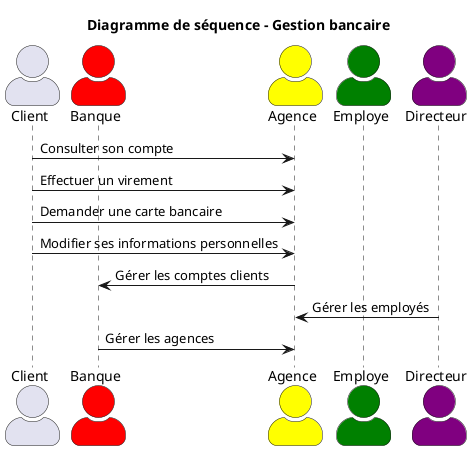 @startuml

skinparam actorStyle awesome
title Diagramme de séquence - Gestion bancaire

actor Client
actor Banque #red
actor Agence #yellow
actor Employe #green
actor Directeur #purple

Client -> Agence: Consulter son compte
Client -> Agence: Effectuer un virement
Client -> Agence: Demander une carte bancaire
Client -> Agence: Modifier ses informations personnelles
Agence -> Banque: Gérer les comptes clients
Directeur -> Agence: Gérer les employés
Banque -> Agence: Gérer les agences

@enduml
